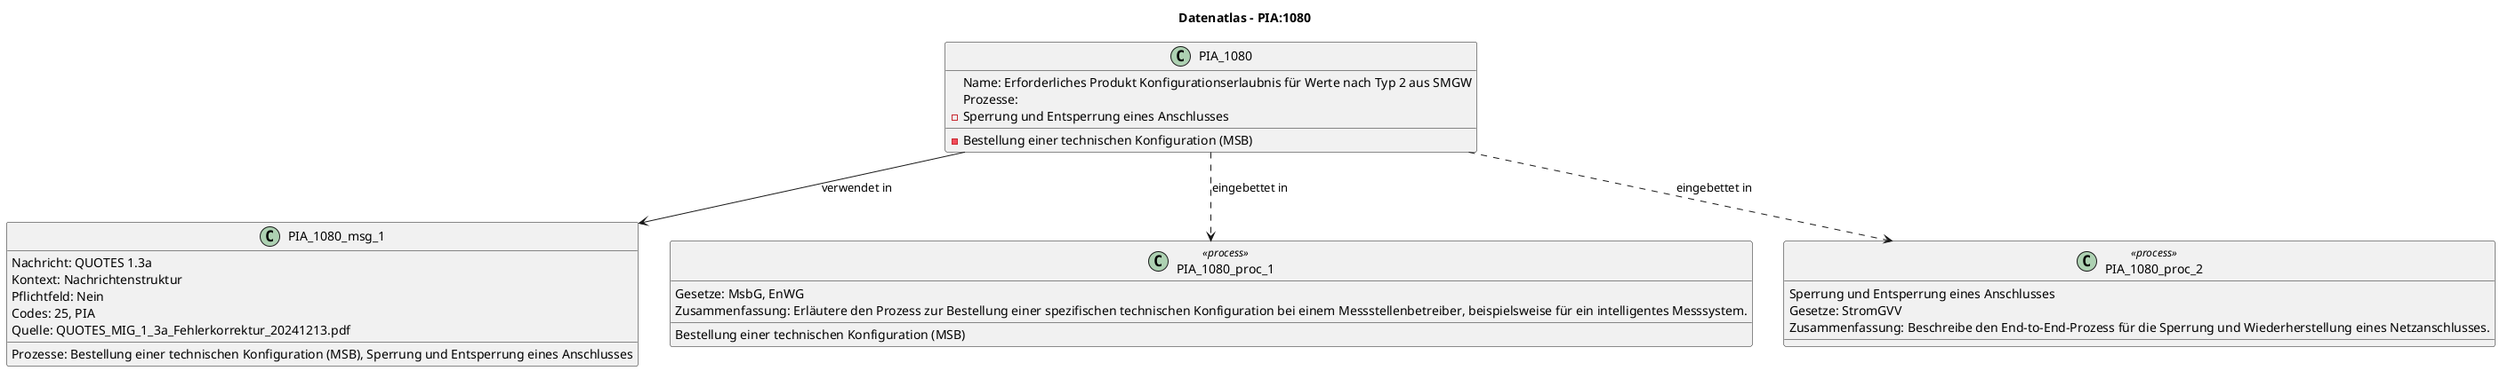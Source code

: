 @startuml
title Datenatlas – PIA:1080
class PIA_1080 {
  Name: Erforderliches Produkt Konfigurationserlaubnis für Werte nach Typ 2 aus SMGW
  Prozesse:
    - Bestellung einer technischen Konfiguration (MSB)
    - Sperrung und Entsperrung eines Anschlusses
}
class PIA_1080_msg_1 {
  Nachricht: QUOTES 1.3a
  Kontext: Nachrichtenstruktur
  Pflichtfeld: Nein
  Codes: 25, PIA
  Prozesse: Bestellung einer technischen Konfiguration (MSB), Sperrung und Entsperrung eines Anschlusses
  Quelle: QUOTES_MIG_1_3a_Fehlerkorrektur_20241213.pdf
}
PIA_1080 --> PIA_1080_msg_1 : verwendet in
class PIA_1080_proc_1 <<process>> {
  Bestellung einer technischen Konfiguration (MSB)
  Gesetze: MsbG, EnWG
  Zusammenfassung: Erläutere den Prozess zur Bestellung einer spezifischen technischen Konfiguration bei einem Messstellenbetreiber, beispielsweise für ein intelligentes Messsystem.
}
PIA_1080 ..> PIA_1080_proc_1 : eingebettet in
class PIA_1080_proc_2 <<process>> {
  Sperrung und Entsperrung eines Anschlusses
  Gesetze: StromGVV
  Zusammenfassung: Beschreibe den End-to-End-Prozess für die Sperrung und Wiederherstellung eines Netzanschlusses.
}
PIA_1080 ..> PIA_1080_proc_2 : eingebettet in
@enduml